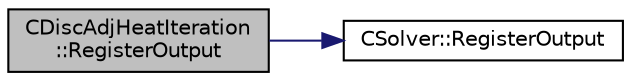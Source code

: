 digraph "CDiscAdjHeatIteration::RegisterOutput"
{
 // LATEX_PDF_SIZE
  edge [fontname="Helvetica",fontsize="10",labelfontname="Helvetica",labelfontsize="10"];
  node [fontname="Helvetica",fontsize="10",shape=record];
  rankdir="LR";
  Node1 [label="CDiscAdjHeatIteration\l::RegisterOutput",height=0.2,width=0.4,color="black", fillcolor="grey75", style="filled", fontcolor="black",tooltip="Initializes the adjoints of the output variables of the fluid iteration."];
  Node1 -> Node2 [color="midnightblue",fontsize="10",style="solid",fontname="Helvetica"];
  Node2 [label="CSolver::RegisterOutput",height=0.2,width=0.4,color="black", fillcolor="white", style="filled",URL="$classCSolver.html#a27726e011e18e00f80a8c609da58711a",tooltip="A virtual member."];
}
